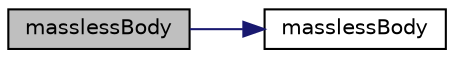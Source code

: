 digraph "masslessBody"
{
  bgcolor="transparent";
  edge [fontname="Helvetica",fontsize="10",labelfontname="Helvetica",labelfontsize="10"];
  node [fontname="Helvetica",fontsize="10",shape=record];
  rankdir="LR";
  Node1 [label="masslessBody",height=0.2,width=0.4,color="black", fillcolor="grey75", style="filled", fontcolor="black"];
  Node1 -> Node2 [color="midnightblue",fontsize="10",style="solid",fontname="Helvetica"];
  Node2 [label="masslessBody",height=0.2,width=0.4,color="black",URL="$a01471.html#aa26c892e073ea37ed59be0b16a5a8489",tooltip="Construct a massless body. "];
}
